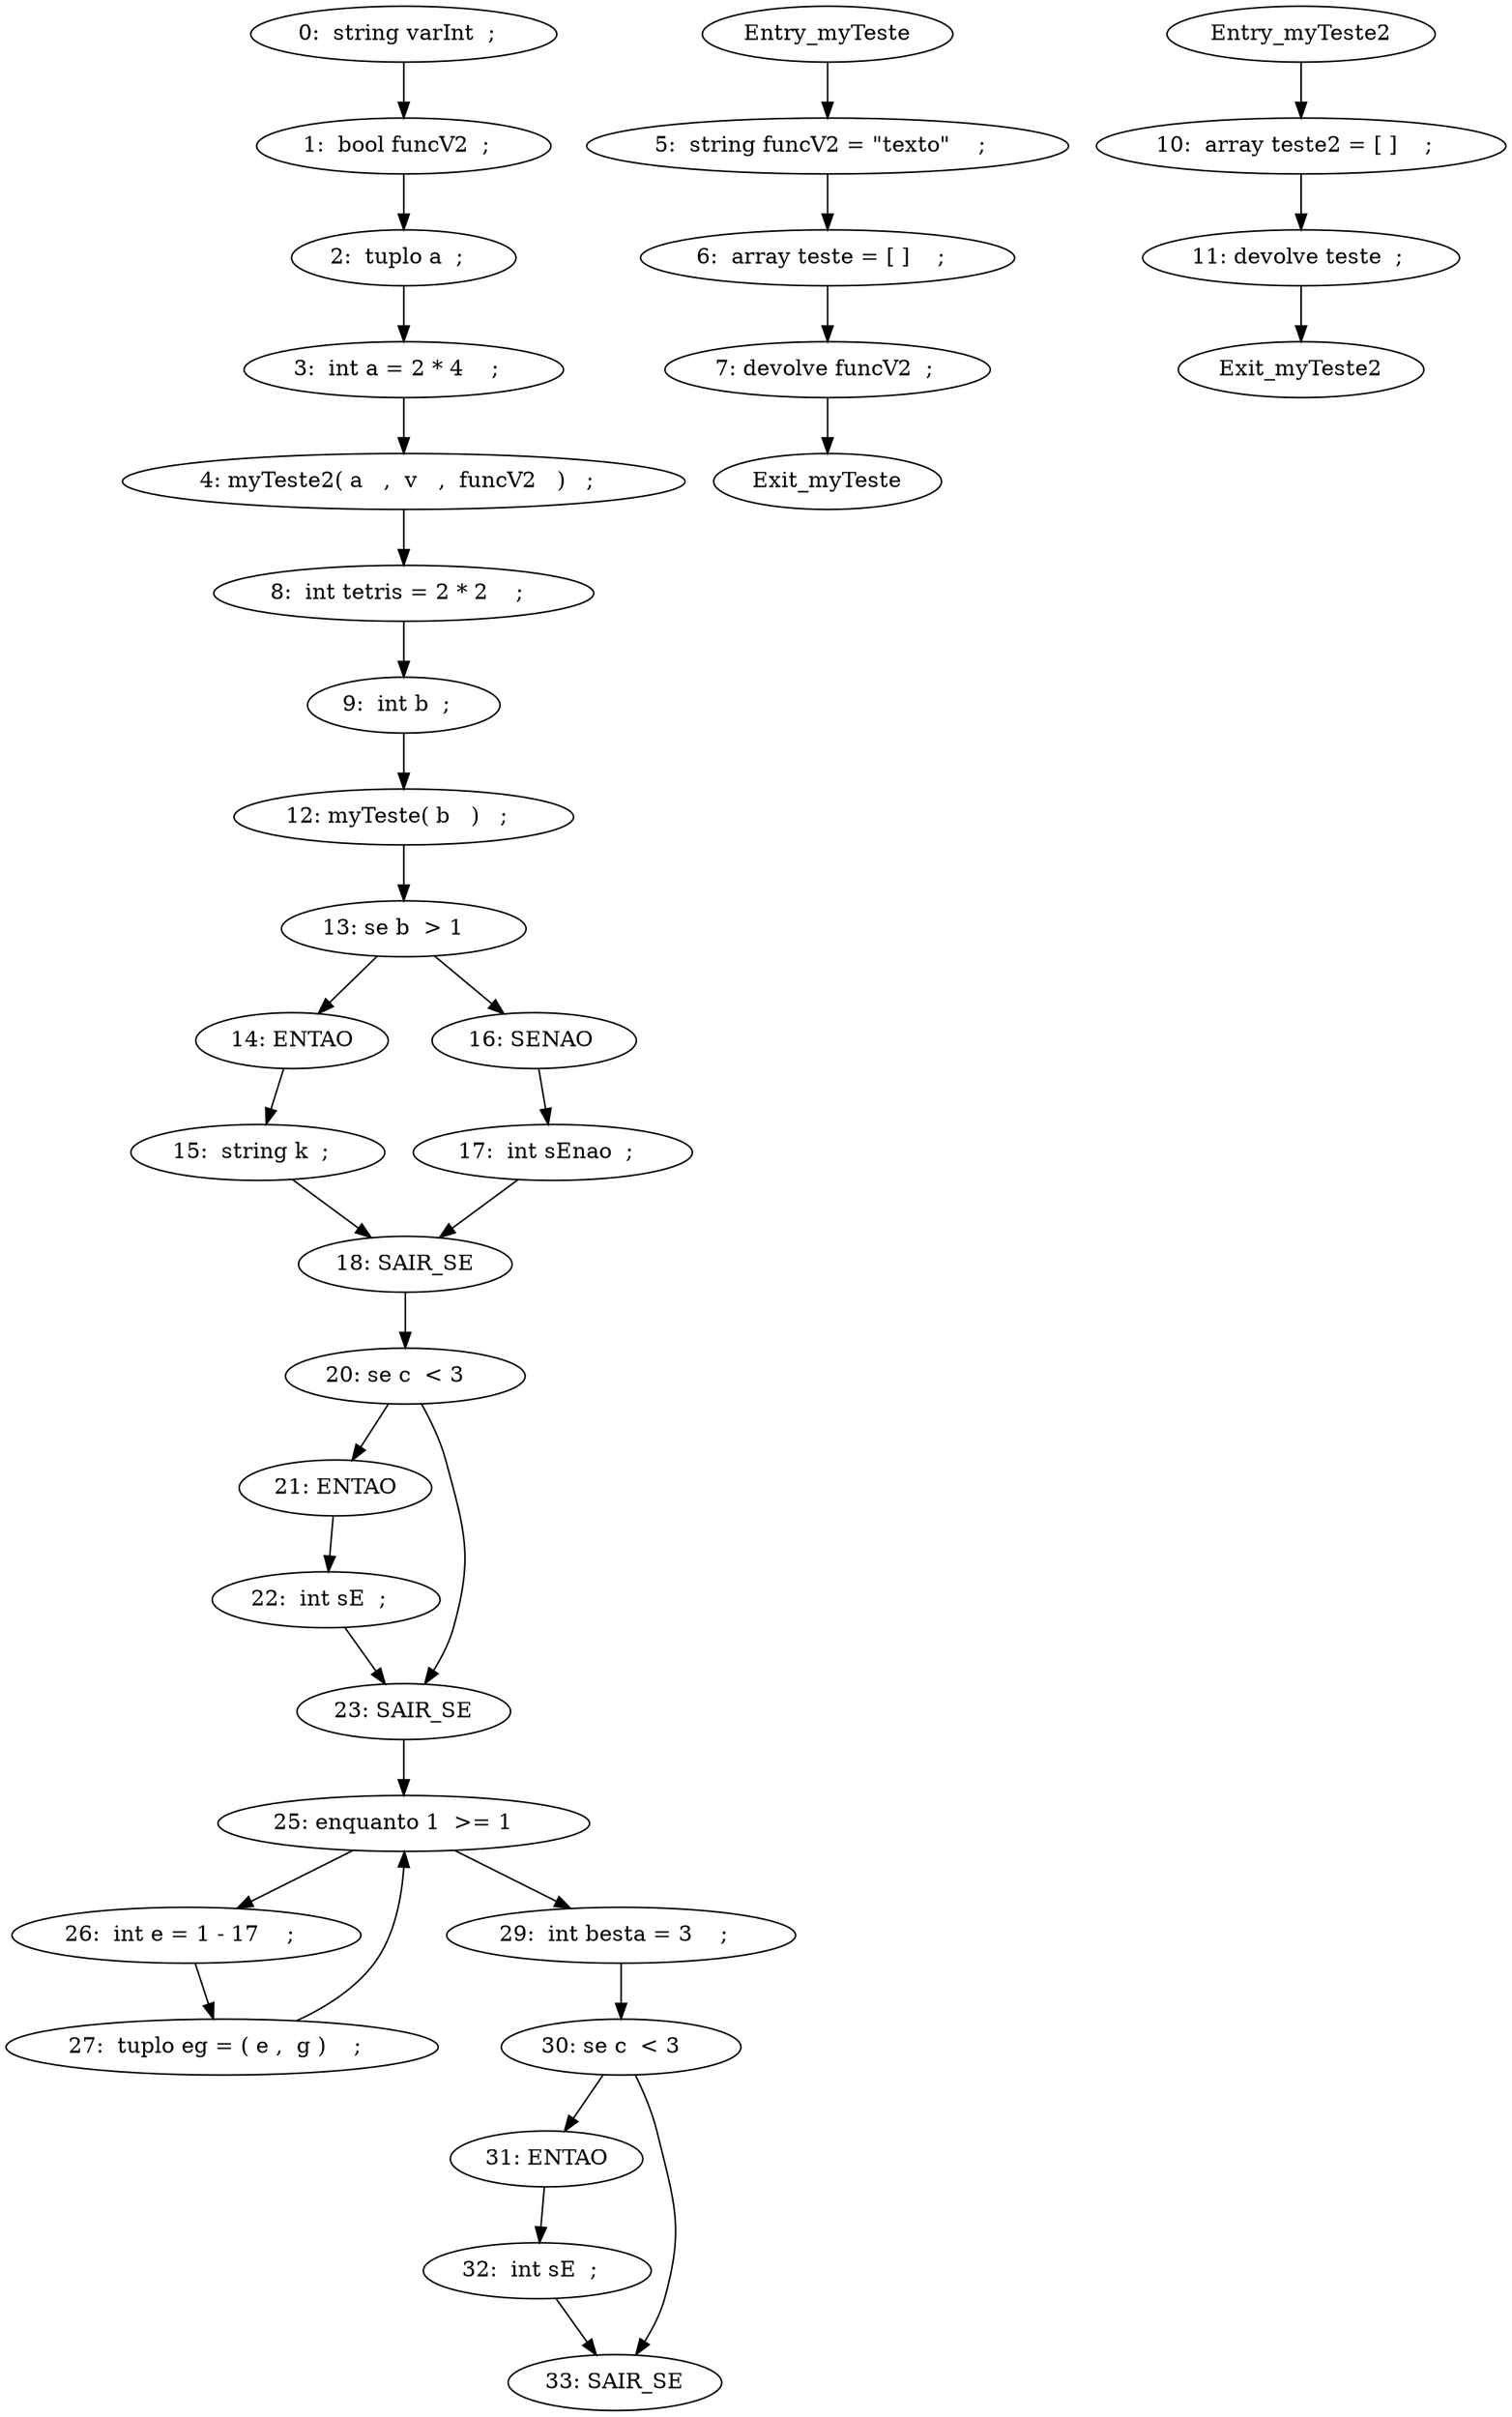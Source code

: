 digraph G {
"0:  string varInt  ;  " -> "1:  bool funcV2  ;  "
"1:  bool funcV2  ;  " -> "2:  tuplo a  ;  "
"2:  tuplo a  ;  " -> "3:  int a = 2 * 4    ;  "
"3:  int a = 2 * 4    ;  " -> "4: myTeste2( a   ,  v   ,  funcV2   )   ;  "
"Entry_myTeste" -> "5:  string funcV2 = \"texto\"    ;  "
"5:  string funcV2 = \"texto\"    ;  " -> "6:  array teste = [ ]    ;  "
"6:  array teste = [ ]    ;  " -> "7: devolve funcV2  ; "
"7: devolve funcV2  ; " -> "Exit_myTeste"
"4: myTeste2( a   ,  v   ,  funcV2   )   ;  " -> "8:  int tetris = 2 * 2    ;  "
"8:  int tetris = 2 * 2    ;  " -> "9:  int b  ;  "
"Entry_myTeste2" -> "10:  array teste2 = [ ]    ;  "
"10:  array teste2 = [ ]    ;  " -> "11: devolve teste  ; "
"11: devolve teste  ; " -> "Exit_myTeste2"
"9:  int b  ;  " -> "12: myTeste( b   )   ;  "
"12: myTeste( b   )   ;  " -> "13: se b  > 1   "
"13: se b  > 1   " -> "14: ENTAO"
"14: ENTAO" -> "15:  string k  ;  "
"13: se b  > 1   " -> "16: SENAO "
"16: SENAO " -> "17:  int sEnao  ;  "
"17:  int sEnao  ;  " -> "18: SAIR_SE"
"15:  string k  ;  " -> "18: SAIR_SE"
"18: SAIR_SE" -> "20: se c  < 3   "
"20: se c  < 3   " -> "21: ENTAO"
"21: ENTAO" -> "22:  int sE  ;  "
"22:  int sE  ;  " -> "23: SAIR_SE"
"20: se c  < 3   " -> "23: SAIR_SE"
"23: SAIR_SE" -> "25: enquanto 1  >= 1   "
"25: enquanto 1  >= 1   " -> "26:  int e = 1 - 17    ;  "
"26:  int e = 1 - 17    ;  " -> "27:  tuplo eg = ( e ,  g )    ;  "
"27:  tuplo eg = ( e ,  g )    ;  " -> "25: enquanto 1  >= 1   "
"25: enquanto 1  >= 1   " -> "29:  int besta = 3    ;  "
"29:  int besta = 3    ;  " -> "30: se c  < 3   "
"30: se c  < 3   " -> "31: ENTAO"
"31: ENTAO" -> "32:  int sE  ;  "
"32:  int sE  ;  " -> "33: SAIR_SE"
"30: se c  < 3   " -> "33: SAIR_SE"
}

